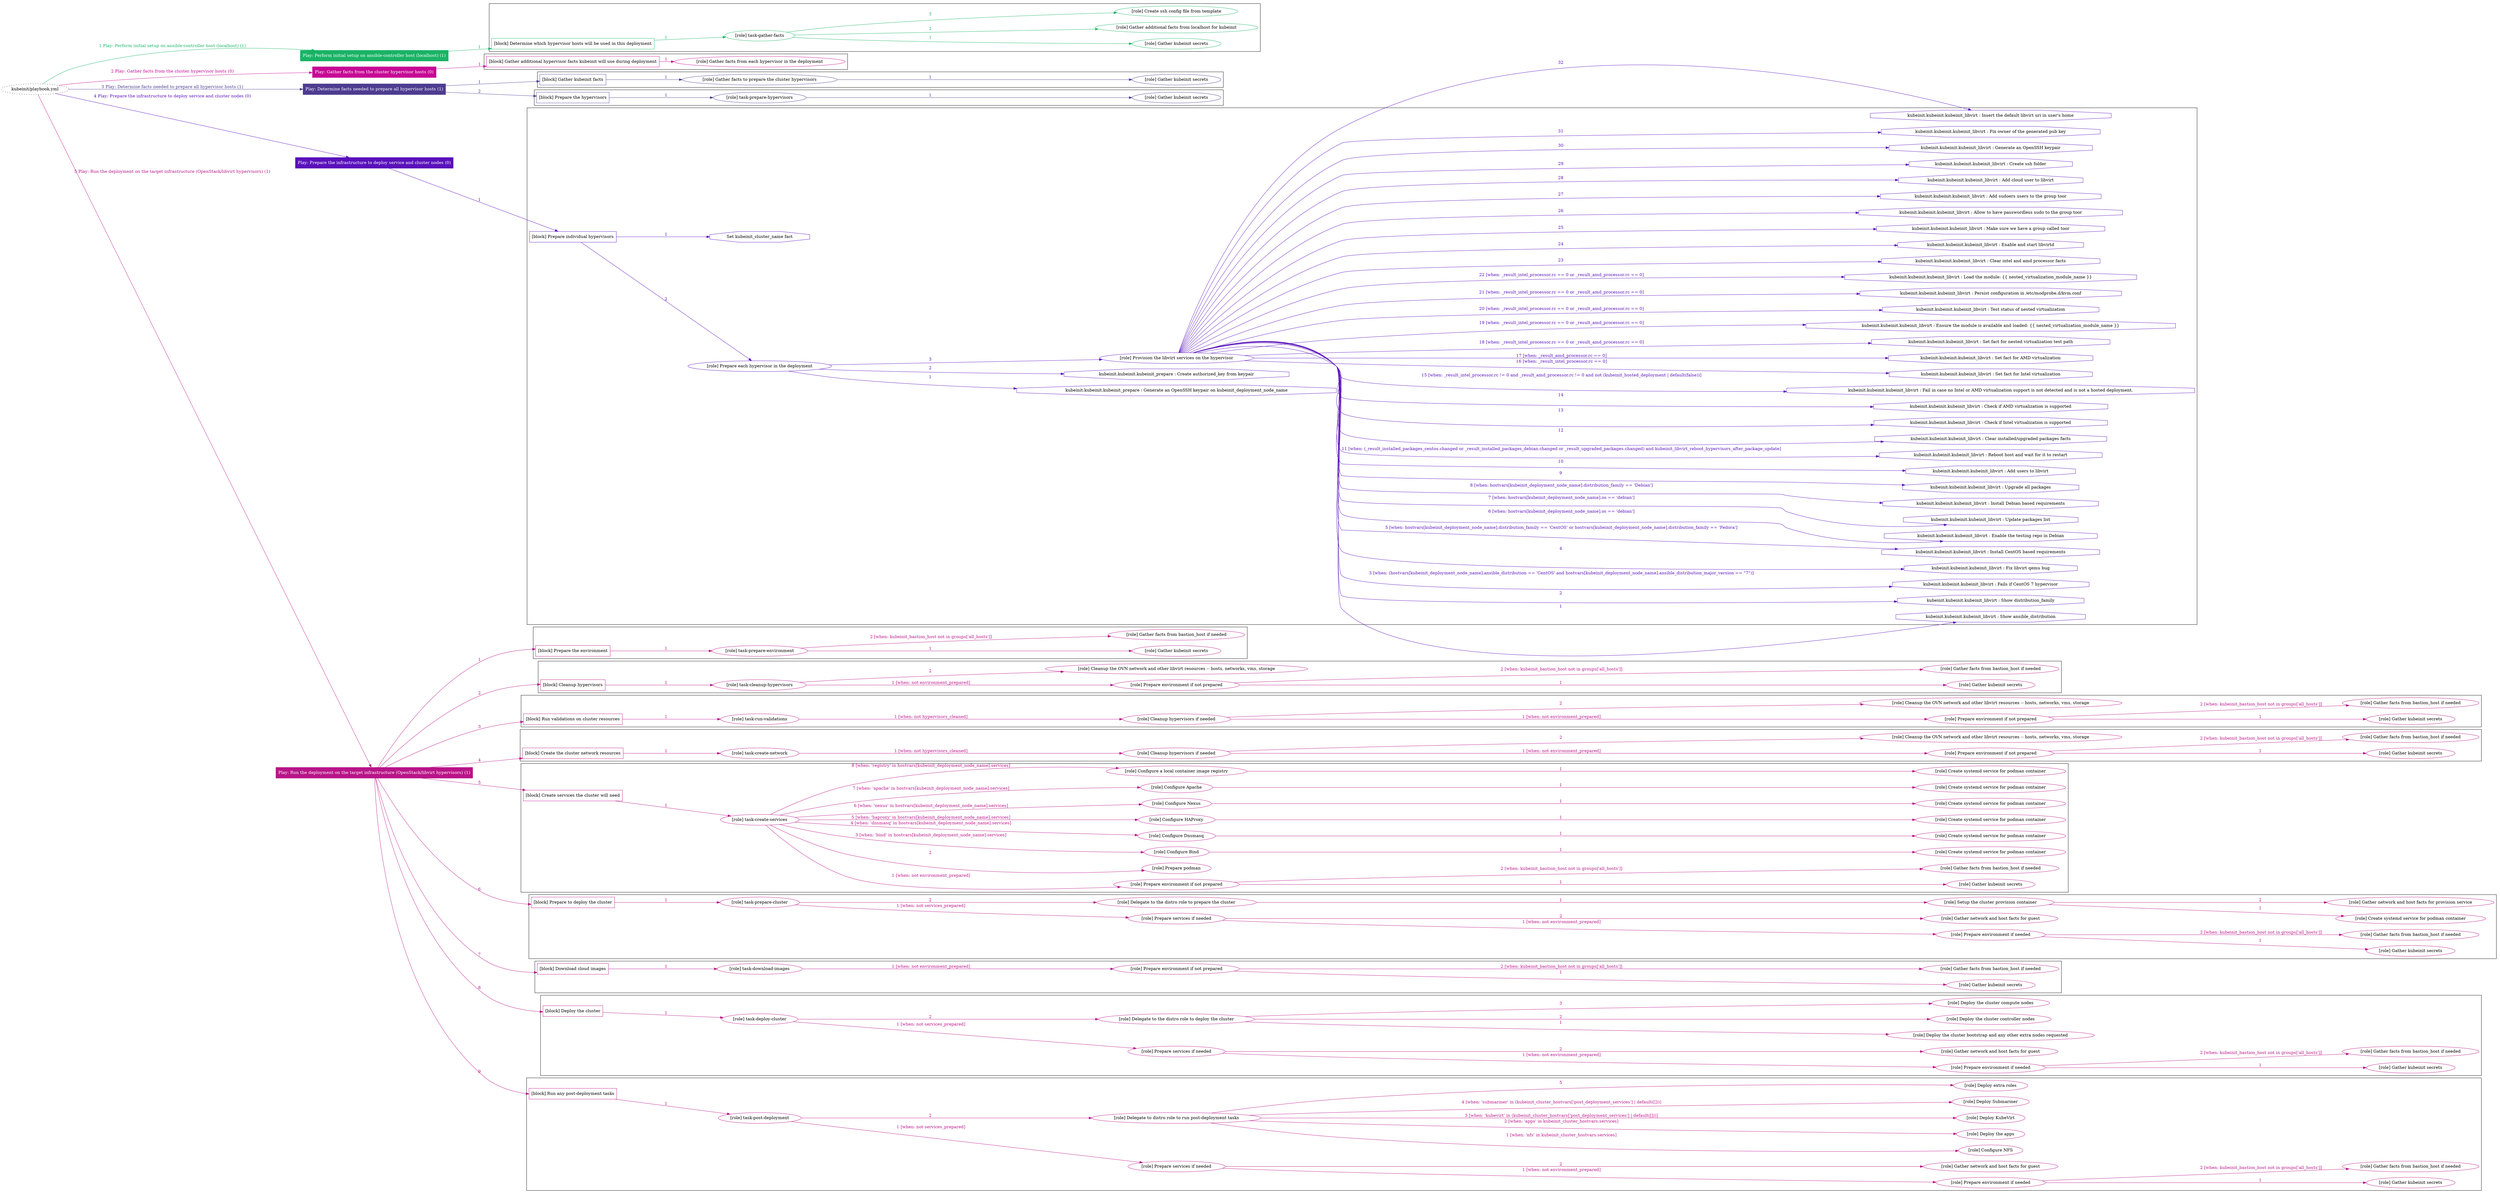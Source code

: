 digraph {
	graph [concentrate=true ordering=in rankdir=LR ratio=fill]
	edge [esep=5 sep=10]
	"kubeinit/playbook.yml" [URL="/home/runner/work/kubeinit/kubeinit/kubeinit/playbook.yml" id=playbook_3317005b style=dotted]
	"kubeinit/playbook.yml" -> play_6beda9bc [label="1 Play: Perform initial setup on ansible-controller host (localhost) (1)" color="#19b365" fontcolor="#19b365" id=edge_play_6beda9bc labeltooltip="1 Play: Perform initial setup on ansible-controller host (localhost) (1)" tooltip="1 Play: Perform initial setup on ansible-controller host (localhost) (1)"]
	subgraph "Play: Perform initial setup on ansible-controller host (localhost) (1)" {
		play_6beda9bc [label="Play: Perform initial setup on ansible-controller host (localhost) (1)" URL="/home/runner/work/kubeinit/kubeinit/kubeinit/playbook.yml" color="#19b365" fontcolor="#ffffff" id=play_6beda9bc shape=box style=filled tooltip=localhost]
		play_6beda9bc -> block_90754dd9 [label=1 color="#19b365" fontcolor="#19b365" id=edge_block_90754dd9 labeltooltip=1 tooltip=1]
		subgraph cluster_block_90754dd9 {
			block_90754dd9 [label="[block] Determine which hypervisor hosts will be used in this deployment" URL="/home/runner/work/kubeinit/kubeinit/kubeinit/playbook.yml" color="#19b365" id=block_90754dd9 labeltooltip="Determine which hypervisor hosts will be used in this deployment" shape=box tooltip="Determine which hypervisor hosts will be used in this deployment"]
			block_90754dd9 -> role_3855a48f [label="1 " color="#19b365" fontcolor="#19b365" id=edge_role_3855a48f labeltooltip="1 " tooltip="1 "]
			subgraph "task-gather-facts" {
				role_3855a48f [label="[role] task-gather-facts" URL="/home/runner/work/kubeinit/kubeinit/kubeinit/playbook.yml" color="#19b365" id=role_3855a48f tooltip="task-gather-facts"]
				role_3855a48f -> role_ef64f447 [label="1 " color="#19b365" fontcolor="#19b365" id=edge_role_ef64f447 labeltooltip="1 " tooltip="1 "]
				subgraph "Gather kubeinit secrets" {
					role_ef64f447 [label="[role] Gather kubeinit secrets" URL="/home/runner/.ansible/collections/ansible_collections/kubeinit/kubeinit/roles/kubeinit_prepare/tasks/build_hypervisors_group.yml" color="#19b365" id=role_ef64f447 tooltip="Gather kubeinit secrets"]
				}
				role_3855a48f -> role_383da773 [label="2 " color="#19b365" fontcolor="#19b365" id=edge_role_383da773 labeltooltip="2 " tooltip="2 "]
				subgraph "Gather additional facts from localhost for kubeinit" {
					role_383da773 [label="[role] Gather additional facts from localhost for kubeinit" URL="/home/runner/.ansible/collections/ansible_collections/kubeinit/kubeinit/roles/kubeinit_prepare/tasks/build_hypervisors_group.yml" color="#19b365" id=role_383da773 tooltip="Gather additional facts from localhost for kubeinit"]
				}
				role_3855a48f -> role_33c07273 [label="3 " color="#19b365" fontcolor="#19b365" id=edge_role_33c07273 labeltooltip="3 " tooltip="3 "]
				subgraph "Create ssh config file from template" {
					role_33c07273 [label="[role] Create ssh config file from template" URL="/home/runner/.ansible/collections/ansible_collections/kubeinit/kubeinit/roles/kubeinit_prepare/tasks/build_hypervisors_group.yml" color="#19b365" id=role_33c07273 tooltip="Create ssh config file from template"]
				}
			}
		}
	}
	"kubeinit/playbook.yml" -> play_bb821ed4 [label="2 Play: Gather facts from the cluster hypervisor hosts (0)" color="#c60695" fontcolor="#c60695" id=edge_play_bb821ed4 labeltooltip="2 Play: Gather facts from the cluster hypervisor hosts (0)" tooltip="2 Play: Gather facts from the cluster hypervisor hosts (0)"]
	subgraph "Play: Gather facts from the cluster hypervisor hosts (0)" {
		play_bb821ed4 [label="Play: Gather facts from the cluster hypervisor hosts (0)" URL="/home/runner/work/kubeinit/kubeinit/kubeinit/playbook.yml" color="#c60695" fontcolor="#ffffff" id=play_bb821ed4 shape=box style=filled tooltip="Play: Gather facts from the cluster hypervisor hosts (0)"]
		play_bb821ed4 -> block_7c3561f8 [label=1 color="#c60695" fontcolor="#c60695" id=edge_block_7c3561f8 labeltooltip=1 tooltip=1]
		subgraph cluster_block_7c3561f8 {
			block_7c3561f8 [label="[block] Gather additional hypervisor facts kubeinit will use during deployment" URL="/home/runner/work/kubeinit/kubeinit/kubeinit/playbook.yml" color="#c60695" id=block_7c3561f8 labeltooltip="Gather additional hypervisor facts kubeinit will use during deployment" shape=box tooltip="Gather additional hypervisor facts kubeinit will use during deployment"]
			block_7c3561f8 -> role_8d3e83a7 [label="1 " color="#c60695" fontcolor="#c60695" id=edge_role_8d3e83a7 labeltooltip="1 " tooltip="1 "]
			subgraph "Gather facts from each hypervisor in the deployment" {
				role_8d3e83a7 [label="[role] Gather facts from each hypervisor in the deployment" URL="/home/runner/work/kubeinit/kubeinit/kubeinit/playbook.yml" color="#c60695" id=role_8d3e83a7 tooltip="Gather facts from each hypervisor in the deployment"]
			}
		}
	}
	"kubeinit/playbook.yml" -> play_8b7f87bc [label="3 Play: Determine facts needed to prepare all hypervisor hosts (1)" color="#4d3c90" fontcolor="#4d3c90" id=edge_play_8b7f87bc labeltooltip="3 Play: Determine facts needed to prepare all hypervisor hosts (1)" tooltip="3 Play: Determine facts needed to prepare all hypervisor hosts (1)"]
	subgraph "Play: Determine facts needed to prepare all hypervisor hosts (1)" {
		play_8b7f87bc [label="Play: Determine facts needed to prepare all hypervisor hosts (1)" URL="/home/runner/work/kubeinit/kubeinit/kubeinit/playbook.yml" color="#4d3c90" fontcolor="#ffffff" id=play_8b7f87bc shape=box style=filled tooltip=localhost]
		play_8b7f87bc -> block_065b3a26 [label=1 color="#4d3c90" fontcolor="#4d3c90" id=edge_block_065b3a26 labeltooltip=1 tooltip=1]
		subgraph cluster_block_065b3a26 {
			block_065b3a26 [label="[block] Gather kubeinit facts" URL="/home/runner/work/kubeinit/kubeinit/kubeinit/playbook.yml" color="#4d3c90" id=block_065b3a26 labeltooltip="Gather kubeinit facts" shape=box tooltip="Gather kubeinit facts"]
			block_065b3a26 -> role_c11cd9f6 [label="1 " color="#4d3c90" fontcolor="#4d3c90" id=edge_role_c11cd9f6 labeltooltip="1 " tooltip="1 "]
			subgraph "Gather facts to prepare the cluster hypervisors" {
				role_c11cd9f6 [label="[role] Gather facts to prepare the cluster hypervisors" URL="/home/runner/work/kubeinit/kubeinit/kubeinit/playbook.yml" color="#4d3c90" id=role_c11cd9f6 tooltip="Gather facts to prepare the cluster hypervisors"]
				role_c11cd9f6 -> role_ae772b65 [label="1 " color="#4d3c90" fontcolor="#4d3c90" id=edge_role_ae772b65 labeltooltip="1 " tooltip="1 "]
				subgraph "Gather kubeinit secrets" {
					role_ae772b65 [label="[role] Gather kubeinit secrets" URL="/home/runner/.ansible/collections/ansible_collections/kubeinit/kubeinit/roles/kubeinit_prepare/tasks/gather_kubeinit_facts.yml" color="#4d3c90" id=role_ae772b65 tooltip="Gather kubeinit secrets"]
				}
			}
		}
		play_8b7f87bc -> block_3ab69086 [label=2 color="#4d3c90" fontcolor="#4d3c90" id=edge_block_3ab69086 labeltooltip=2 tooltip=2]
		subgraph cluster_block_3ab69086 {
			block_3ab69086 [label="[block] Prepare the hypervisors" URL="/home/runner/work/kubeinit/kubeinit/kubeinit/playbook.yml" color="#4d3c90" id=block_3ab69086 labeltooltip="Prepare the hypervisors" shape=box tooltip="Prepare the hypervisors"]
			block_3ab69086 -> role_89b3c003 [label="1 " color="#4d3c90" fontcolor="#4d3c90" id=edge_role_89b3c003 labeltooltip="1 " tooltip="1 "]
			subgraph "task-prepare-hypervisors" {
				role_89b3c003 [label="[role] task-prepare-hypervisors" URL="/home/runner/work/kubeinit/kubeinit/kubeinit/playbook.yml" color="#4d3c90" id=role_89b3c003 tooltip="task-prepare-hypervisors"]
				role_89b3c003 -> role_33cffd7d [label="1 " color="#4d3c90" fontcolor="#4d3c90" id=edge_role_33cffd7d labeltooltip="1 " tooltip="1 "]
				subgraph "Gather kubeinit secrets" {
					role_33cffd7d [label="[role] Gather kubeinit secrets" URL="/home/runner/.ansible/collections/ansible_collections/kubeinit/kubeinit/roles/kubeinit_prepare/tasks/gather_kubeinit_facts.yml" color="#4d3c90" id=role_33cffd7d tooltip="Gather kubeinit secrets"]
				}
			}
		}
	}
	"kubeinit/playbook.yml" -> play_623b04fd [label="4 Play: Prepare the infrastructure to deploy service and cluster nodes (0)" color="#5911bb" fontcolor="#5911bb" id=edge_play_623b04fd labeltooltip="4 Play: Prepare the infrastructure to deploy service and cluster nodes (0)" tooltip="4 Play: Prepare the infrastructure to deploy service and cluster nodes (0)"]
	subgraph "Play: Prepare the infrastructure to deploy service and cluster nodes (0)" {
		play_623b04fd [label="Play: Prepare the infrastructure to deploy service and cluster nodes (0)" URL="/home/runner/work/kubeinit/kubeinit/kubeinit/playbook.yml" color="#5911bb" fontcolor="#ffffff" id=play_623b04fd shape=box style=filled tooltip="Play: Prepare the infrastructure to deploy service and cluster nodes (0)"]
		play_623b04fd -> block_c3e3e909 [label=1 color="#5911bb" fontcolor="#5911bb" id=edge_block_c3e3e909 labeltooltip=1 tooltip=1]
		subgraph cluster_block_c3e3e909 {
			block_c3e3e909 [label="[block] Prepare individual hypervisors" URL="/home/runner/work/kubeinit/kubeinit/kubeinit/playbook.yml" color="#5911bb" id=block_c3e3e909 labeltooltip="Prepare individual hypervisors" shape=box tooltip="Prepare individual hypervisors"]
			block_c3e3e909 -> role_8686455a [label="2 " color="#5911bb" fontcolor="#5911bb" id=edge_role_8686455a labeltooltip="2 " tooltip="2 "]
			subgraph "Prepare each hypervisor in the deployment" {
				role_8686455a [label="[role] Prepare each hypervisor in the deployment" URL="/home/runner/work/kubeinit/kubeinit/kubeinit/playbook.yml" color="#5911bb" id=role_8686455a tooltip="Prepare each hypervisor in the deployment"]
				task_a9f9cc2a [label="kubeinit.kubeinit.kubeinit_prepare : Generate an OpenSSH keypair on kubeinit_deployment_node_name" URL="/home/runner/.ansible/collections/ansible_collections/kubeinit/kubeinit/roles/kubeinit_prepare/tasks/prepare_hypervisor.yml" color="#5911bb" id=task_a9f9cc2a shape=octagon tooltip="kubeinit.kubeinit.kubeinit_prepare : Generate an OpenSSH keypair on kubeinit_deployment_node_name"]
				role_8686455a -> task_a9f9cc2a [label="1 " color="#5911bb" fontcolor="#5911bb" id=edge_task_a9f9cc2a labeltooltip="1 " tooltip="1 "]
				task_66ec175d [label="kubeinit.kubeinit.kubeinit_prepare : Create authorized_key from keypair" URL="/home/runner/.ansible/collections/ansible_collections/kubeinit/kubeinit/roles/kubeinit_prepare/tasks/prepare_hypervisor.yml" color="#5911bb" id=task_66ec175d shape=octagon tooltip="kubeinit.kubeinit.kubeinit_prepare : Create authorized_key from keypair"]
				role_8686455a -> task_66ec175d [label="2 " color="#5911bb" fontcolor="#5911bb" id=edge_task_66ec175d labeltooltip="2 " tooltip="2 "]
				role_8686455a -> role_15b2126c [label="3 " color="#5911bb" fontcolor="#5911bb" id=edge_role_15b2126c labeltooltip="3 " tooltip="3 "]
				subgraph "Provision the libvirt services on the hypervisor" {
					role_15b2126c [label="[role] Provision the libvirt services on the hypervisor" URL="/home/runner/.ansible/collections/ansible_collections/kubeinit/kubeinit/roles/kubeinit_prepare/tasks/prepare_hypervisor.yml" color="#5911bb" id=role_15b2126c tooltip="Provision the libvirt services on the hypervisor"]
					task_4629a94e [label="kubeinit.kubeinit.kubeinit_libvirt : Show ansible_distribution" URL="/home/runner/.ansible/collections/ansible_collections/kubeinit/kubeinit/roles/kubeinit_libvirt/tasks/main.yml" color="#5911bb" id=task_4629a94e shape=octagon tooltip="kubeinit.kubeinit.kubeinit_libvirt : Show ansible_distribution"]
					role_15b2126c -> task_4629a94e [label="1 " color="#5911bb" fontcolor="#5911bb" id=edge_task_4629a94e labeltooltip="1 " tooltip="1 "]
					task_54285db6 [label="kubeinit.kubeinit.kubeinit_libvirt : Show distribution_family" URL="/home/runner/.ansible/collections/ansible_collections/kubeinit/kubeinit/roles/kubeinit_libvirt/tasks/main.yml" color="#5911bb" id=task_54285db6 shape=octagon tooltip="kubeinit.kubeinit.kubeinit_libvirt : Show distribution_family"]
					role_15b2126c -> task_54285db6 [label="2 " color="#5911bb" fontcolor="#5911bb" id=edge_task_54285db6 labeltooltip="2 " tooltip="2 "]
					task_04649847 [label="kubeinit.kubeinit.kubeinit_libvirt : Fails if CentOS 7 hypervisor" URL="/home/runner/.ansible/collections/ansible_collections/kubeinit/kubeinit/roles/kubeinit_libvirt/tasks/main.yml" color="#5911bb" id=task_04649847 shape=octagon tooltip="kubeinit.kubeinit.kubeinit_libvirt : Fails if CentOS 7 hypervisor"]
					role_15b2126c -> task_04649847 [label="3 [when: (hostvars[kubeinit_deployment_node_name].ansible_distribution == 'CentOS' and hostvars[kubeinit_deployment_node_name].ansible_distribution_major_version == \"7\")]" color="#5911bb" fontcolor="#5911bb" id=edge_task_04649847 labeltooltip="3 [when: (hostvars[kubeinit_deployment_node_name].ansible_distribution == 'CentOS' and hostvars[kubeinit_deployment_node_name].ansible_distribution_major_version == \"7\")]" tooltip="3 [when: (hostvars[kubeinit_deployment_node_name].ansible_distribution == 'CentOS' and hostvars[kubeinit_deployment_node_name].ansible_distribution_major_version == \"7\")]"]
					task_d7f3c6f7 [label="kubeinit.kubeinit.kubeinit_libvirt : Fix libvirt qemu bug" URL="/home/runner/.ansible/collections/ansible_collections/kubeinit/kubeinit/roles/kubeinit_libvirt/tasks/main.yml" color="#5911bb" id=task_d7f3c6f7 shape=octagon tooltip="kubeinit.kubeinit.kubeinit_libvirt : Fix libvirt qemu bug"]
					role_15b2126c -> task_d7f3c6f7 [label="4 " color="#5911bb" fontcolor="#5911bb" id=edge_task_d7f3c6f7 labeltooltip="4 " tooltip="4 "]
					task_c402b601 [label="kubeinit.kubeinit.kubeinit_libvirt : Install CentOS based requirements" URL="/home/runner/.ansible/collections/ansible_collections/kubeinit/kubeinit/roles/kubeinit_libvirt/tasks/main.yml" color="#5911bb" id=task_c402b601 shape=octagon tooltip="kubeinit.kubeinit.kubeinit_libvirt : Install CentOS based requirements"]
					role_15b2126c -> task_c402b601 [label="5 [when: hostvars[kubeinit_deployment_node_name].distribution_family == 'CentOS' or hostvars[kubeinit_deployment_node_name].distribution_family == 'Fedora']" color="#5911bb" fontcolor="#5911bb" id=edge_task_c402b601 labeltooltip="5 [when: hostvars[kubeinit_deployment_node_name].distribution_family == 'CentOS' or hostvars[kubeinit_deployment_node_name].distribution_family == 'Fedora']" tooltip="5 [when: hostvars[kubeinit_deployment_node_name].distribution_family == 'CentOS' or hostvars[kubeinit_deployment_node_name].distribution_family == 'Fedora']"]
					task_85b2ce85 [label="kubeinit.kubeinit.kubeinit_libvirt : Enable the testing repo in Debian" URL="/home/runner/.ansible/collections/ansible_collections/kubeinit/kubeinit/roles/kubeinit_libvirt/tasks/main.yml" color="#5911bb" id=task_85b2ce85 shape=octagon tooltip="kubeinit.kubeinit.kubeinit_libvirt : Enable the testing repo in Debian"]
					role_15b2126c -> task_85b2ce85 [label="6 [when: hostvars[kubeinit_deployment_node_name].os == 'debian']" color="#5911bb" fontcolor="#5911bb" id=edge_task_85b2ce85 labeltooltip="6 [when: hostvars[kubeinit_deployment_node_name].os == 'debian']" tooltip="6 [when: hostvars[kubeinit_deployment_node_name].os == 'debian']"]
					task_47247818 [label="kubeinit.kubeinit.kubeinit_libvirt : Update packages list" URL="/home/runner/.ansible/collections/ansible_collections/kubeinit/kubeinit/roles/kubeinit_libvirt/tasks/main.yml" color="#5911bb" id=task_47247818 shape=octagon tooltip="kubeinit.kubeinit.kubeinit_libvirt : Update packages list"]
					role_15b2126c -> task_47247818 [label="7 [when: hostvars[kubeinit_deployment_node_name].os == 'debian']" color="#5911bb" fontcolor="#5911bb" id=edge_task_47247818 labeltooltip="7 [when: hostvars[kubeinit_deployment_node_name].os == 'debian']" tooltip="7 [when: hostvars[kubeinit_deployment_node_name].os == 'debian']"]
					task_312afe35 [label="kubeinit.kubeinit.kubeinit_libvirt : Install Debian based requirements" URL="/home/runner/.ansible/collections/ansible_collections/kubeinit/kubeinit/roles/kubeinit_libvirt/tasks/main.yml" color="#5911bb" id=task_312afe35 shape=octagon tooltip="kubeinit.kubeinit.kubeinit_libvirt : Install Debian based requirements"]
					role_15b2126c -> task_312afe35 [label="8 [when: hostvars[kubeinit_deployment_node_name].distribution_family == 'Debian']" color="#5911bb" fontcolor="#5911bb" id=edge_task_312afe35 labeltooltip="8 [when: hostvars[kubeinit_deployment_node_name].distribution_family == 'Debian']" tooltip="8 [when: hostvars[kubeinit_deployment_node_name].distribution_family == 'Debian']"]
					task_4ac8329e [label="kubeinit.kubeinit.kubeinit_libvirt : Upgrade all packages" URL="/home/runner/.ansible/collections/ansible_collections/kubeinit/kubeinit/roles/kubeinit_libvirt/tasks/main.yml" color="#5911bb" id=task_4ac8329e shape=octagon tooltip="kubeinit.kubeinit.kubeinit_libvirt : Upgrade all packages"]
					role_15b2126c -> task_4ac8329e [label="9 " color="#5911bb" fontcolor="#5911bb" id=edge_task_4ac8329e labeltooltip="9 " tooltip="9 "]
					task_23816844 [label="kubeinit.kubeinit.kubeinit_libvirt : Add users to libvirt" URL="/home/runner/.ansible/collections/ansible_collections/kubeinit/kubeinit/roles/kubeinit_libvirt/tasks/main.yml" color="#5911bb" id=task_23816844 shape=octagon tooltip="kubeinit.kubeinit.kubeinit_libvirt : Add users to libvirt"]
					role_15b2126c -> task_23816844 [label="10 " color="#5911bb" fontcolor="#5911bb" id=edge_task_23816844 labeltooltip="10 " tooltip="10 "]
					task_f3df4396 [label="kubeinit.kubeinit.kubeinit_libvirt : Reboot host and wait for it to restart" URL="/home/runner/.ansible/collections/ansible_collections/kubeinit/kubeinit/roles/kubeinit_libvirt/tasks/main.yml" color="#5911bb" id=task_f3df4396 shape=octagon tooltip="kubeinit.kubeinit.kubeinit_libvirt : Reboot host and wait for it to restart"]
					role_15b2126c -> task_f3df4396 [label="11 [when: (_result_installed_packages_centos.changed or _result_installed_packages_debian.changed or _result_upgraded_packages.changed) and kubeinit_libvirt_reboot_hypervisors_after_package_update]" color="#5911bb" fontcolor="#5911bb" id=edge_task_f3df4396 labeltooltip="11 [when: (_result_installed_packages_centos.changed or _result_installed_packages_debian.changed or _result_upgraded_packages.changed) and kubeinit_libvirt_reboot_hypervisors_after_package_update]" tooltip="11 [when: (_result_installed_packages_centos.changed or _result_installed_packages_debian.changed or _result_upgraded_packages.changed) and kubeinit_libvirt_reboot_hypervisors_after_package_update]"]
					task_973c2dc4 [label="kubeinit.kubeinit.kubeinit_libvirt : Clear installed/upgraded packages facts" URL="/home/runner/.ansible/collections/ansible_collections/kubeinit/kubeinit/roles/kubeinit_libvirt/tasks/main.yml" color="#5911bb" id=task_973c2dc4 shape=octagon tooltip="kubeinit.kubeinit.kubeinit_libvirt : Clear installed/upgraded packages facts"]
					role_15b2126c -> task_973c2dc4 [label="12 " color="#5911bb" fontcolor="#5911bb" id=edge_task_973c2dc4 labeltooltip="12 " tooltip="12 "]
					task_f63cf106 [label="kubeinit.kubeinit.kubeinit_libvirt : Check if Intel virtualization is supported" URL="/home/runner/.ansible/collections/ansible_collections/kubeinit/kubeinit/roles/kubeinit_libvirt/tasks/main.yml" color="#5911bb" id=task_f63cf106 shape=octagon tooltip="kubeinit.kubeinit.kubeinit_libvirt : Check if Intel virtualization is supported"]
					role_15b2126c -> task_f63cf106 [label="13 " color="#5911bb" fontcolor="#5911bb" id=edge_task_f63cf106 labeltooltip="13 " tooltip="13 "]
					task_a14aede2 [label="kubeinit.kubeinit.kubeinit_libvirt : Check if AMD virtualization is supported" URL="/home/runner/.ansible/collections/ansible_collections/kubeinit/kubeinit/roles/kubeinit_libvirt/tasks/main.yml" color="#5911bb" id=task_a14aede2 shape=octagon tooltip="kubeinit.kubeinit.kubeinit_libvirt : Check if AMD virtualization is supported"]
					role_15b2126c -> task_a14aede2 [label="14 " color="#5911bb" fontcolor="#5911bb" id=edge_task_a14aede2 labeltooltip="14 " tooltip="14 "]
					task_5eac28e0 [label="kubeinit.kubeinit.kubeinit_libvirt : Fail in case no Intel or AMD virtualization support is not detected and is not a hosted deployment." URL="/home/runner/.ansible/collections/ansible_collections/kubeinit/kubeinit/roles/kubeinit_libvirt/tasks/main.yml" color="#5911bb" id=task_5eac28e0 shape=octagon tooltip="kubeinit.kubeinit.kubeinit_libvirt : Fail in case no Intel or AMD virtualization support is not detected and is not a hosted deployment."]
					role_15b2126c -> task_5eac28e0 [label="15 [when: _result_intel_processor.rc != 0 and _result_amd_processor.rc != 0 and not (kubeinit_hosted_deployment | default(false))]" color="#5911bb" fontcolor="#5911bb" id=edge_task_5eac28e0 labeltooltip="15 [when: _result_intel_processor.rc != 0 and _result_amd_processor.rc != 0 and not (kubeinit_hosted_deployment | default(false))]" tooltip="15 [when: _result_intel_processor.rc != 0 and _result_amd_processor.rc != 0 and not (kubeinit_hosted_deployment | default(false))]"]
					task_bd166d19 [label="kubeinit.kubeinit.kubeinit_libvirt : Set fact for Intel virtualization" URL="/home/runner/.ansible/collections/ansible_collections/kubeinit/kubeinit/roles/kubeinit_libvirt/tasks/main.yml" color="#5911bb" id=task_bd166d19 shape=octagon tooltip="kubeinit.kubeinit.kubeinit_libvirt : Set fact for Intel virtualization"]
					role_15b2126c -> task_bd166d19 [label="16 [when: _result_intel_processor.rc == 0]" color="#5911bb" fontcolor="#5911bb" id=edge_task_bd166d19 labeltooltip="16 [when: _result_intel_processor.rc == 0]" tooltip="16 [when: _result_intel_processor.rc == 0]"]
					task_19a25805 [label="kubeinit.kubeinit.kubeinit_libvirt : Set fact for AMD virtualization" URL="/home/runner/.ansible/collections/ansible_collections/kubeinit/kubeinit/roles/kubeinit_libvirt/tasks/main.yml" color="#5911bb" id=task_19a25805 shape=octagon tooltip="kubeinit.kubeinit.kubeinit_libvirt : Set fact for AMD virtualization"]
					role_15b2126c -> task_19a25805 [label="17 [when: _result_amd_processor.rc == 0]" color="#5911bb" fontcolor="#5911bb" id=edge_task_19a25805 labeltooltip="17 [when: _result_amd_processor.rc == 0]" tooltip="17 [when: _result_amd_processor.rc == 0]"]
					task_f500466a [label="kubeinit.kubeinit.kubeinit_libvirt : Set fact for nested virtualization test path" URL="/home/runner/.ansible/collections/ansible_collections/kubeinit/kubeinit/roles/kubeinit_libvirt/tasks/main.yml" color="#5911bb" id=task_f500466a shape=octagon tooltip="kubeinit.kubeinit.kubeinit_libvirt : Set fact for nested virtualization test path"]
					role_15b2126c -> task_f500466a [label="18 [when: _result_intel_processor.rc == 0 or _result_amd_processor.rc == 0]" color="#5911bb" fontcolor="#5911bb" id=edge_task_f500466a labeltooltip="18 [when: _result_intel_processor.rc == 0 or _result_amd_processor.rc == 0]" tooltip="18 [when: _result_intel_processor.rc == 0 or _result_amd_processor.rc == 0]"]
					task_957face0 [label="kubeinit.kubeinit.kubeinit_libvirt : Ensure the module is available and loaded: {{ nested_virtualization_module_name }}" URL="/home/runner/.ansible/collections/ansible_collections/kubeinit/kubeinit/roles/kubeinit_libvirt/tasks/main.yml" color="#5911bb" id=task_957face0 shape=octagon tooltip="kubeinit.kubeinit.kubeinit_libvirt : Ensure the module is available and loaded: {{ nested_virtualization_module_name }}"]
					role_15b2126c -> task_957face0 [label="19 [when: _result_intel_processor.rc == 0 or _result_amd_processor.rc == 0]" color="#5911bb" fontcolor="#5911bb" id=edge_task_957face0 labeltooltip="19 [when: _result_intel_processor.rc == 0 or _result_amd_processor.rc == 0]" tooltip="19 [when: _result_intel_processor.rc == 0 or _result_amd_processor.rc == 0]"]
					task_bc0edf3b [label="kubeinit.kubeinit.kubeinit_libvirt : Test status of nested virtualization" URL="/home/runner/.ansible/collections/ansible_collections/kubeinit/kubeinit/roles/kubeinit_libvirt/tasks/main.yml" color="#5911bb" id=task_bc0edf3b shape=octagon tooltip="kubeinit.kubeinit.kubeinit_libvirt : Test status of nested virtualization"]
					role_15b2126c -> task_bc0edf3b [label="20 [when: _result_intel_processor.rc == 0 or _result_amd_processor.rc == 0]" color="#5911bb" fontcolor="#5911bb" id=edge_task_bc0edf3b labeltooltip="20 [when: _result_intel_processor.rc == 0 or _result_amd_processor.rc == 0]" tooltip="20 [when: _result_intel_processor.rc == 0 or _result_amd_processor.rc == 0]"]
					task_ae6eb603 [label="kubeinit.kubeinit.kubeinit_libvirt : Persist configuration in /etc/modprobe.d/kvm.conf" URL="/home/runner/.ansible/collections/ansible_collections/kubeinit/kubeinit/roles/kubeinit_libvirt/tasks/main.yml" color="#5911bb" id=task_ae6eb603 shape=octagon tooltip="kubeinit.kubeinit.kubeinit_libvirt : Persist configuration in /etc/modprobe.d/kvm.conf"]
					role_15b2126c -> task_ae6eb603 [label="21 [when: _result_intel_processor.rc == 0 or _result_amd_processor.rc == 0]" color="#5911bb" fontcolor="#5911bb" id=edge_task_ae6eb603 labeltooltip="21 [when: _result_intel_processor.rc == 0 or _result_amd_processor.rc == 0]" tooltip="21 [when: _result_intel_processor.rc == 0 or _result_amd_processor.rc == 0]"]
					task_05bea88e [label="kubeinit.kubeinit.kubeinit_libvirt : Load the module: {{ nested_virtualization_module_name }}" URL="/home/runner/.ansible/collections/ansible_collections/kubeinit/kubeinit/roles/kubeinit_libvirt/tasks/main.yml" color="#5911bb" id=task_05bea88e shape=octagon tooltip="kubeinit.kubeinit.kubeinit_libvirt : Load the module: {{ nested_virtualization_module_name }}"]
					role_15b2126c -> task_05bea88e [label="22 [when: _result_intel_processor.rc == 0 or _result_amd_processor.rc == 0]" color="#5911bb" fontcolor="#5911bb" id=edge_task_05bea88e labeltooltip="22 [when: _result_intel_processor.rc == 0 or _result_amd_processor.rc == 0]" tooltip="22 [when: _result_intel_processor.rc == 0 or _result_amd_processor.rc == 0]"]
					task_c7913fbd [label="kubeinit.kubeinit.kubeinit_libvirt : Clear intel and amd processor facts" URL="/home/runner/.ansible/collections/ansible_collections/kubeinit/kubeinit/roles/kubeinit_libvirt/tasks/main.yml" color="#5911bb" id=task_c7913fbd shape=octagon tooltip="kubeinit.kubeinit.kubeinit_libvirt : Clear intel and amd processor facts"]
					role_15b2126c -> task_c7913fbd [label="23 " color="#5911bb" fontcolor="#5911bb" id=edge_task_c7913fbd labeltooltip="23 " tooltip="23 "]
					task_52098ed5 [label="kubeinit.kubeinit.kubeinit_libvirt : Enable and start libvirtd" URL="/home/runner/.ansible/collections/ansible_collections/kubeinit/kubeinit/roles/kubeinit_libvirt/tasks/main.yml" color="#5911bb" id=task_52098ed5 shape=octagon tooltip="kubeinit.kubeinit.kubeinit_libvirt : Enable and start libvirtd"]
					role_15b2126c -> task_52098ed5 [label="24 " color="#5911bb" fontcolor="#5911bb" id=edge_task_52098ed5 labeltooltip="24 " tooltip="24 "]
					task_0b5d0854 [label="kubeinit.kubeinit.kubeinit_libvirt : Make sure we have a group called toor" URL="/home/runner/.ansible/collections/ansible_collections/kubeinit/kubeinit/roles/kubeinit_libvirt/tasks/60_create_cloud_user.yml" color="#5911bb" id=task_0b5d0854 shape=octagon tooltip="kubeinit.kubeinit.kubeinit_libvirt : Make sure we have a group called toor"]
					role_15b2126c -> task_0b5d0854 [label="25 " color="#5911bb" fontcolor="#5911bb" id=edge_task_0b5d0854 labeltooltip="25 " tooltip="25 "]
					task_4cf9fb45 [label="kubeinit.kubeinit.kubeinit_libvirt : Allow to have passwordless sudo to the group toor" URL="/home/runner/.ansible/collections/ansible_collections/kubeinit/kubeinit/roles/kubeinit_libvirt/tasks/60_create_cloud_user.yml" color="#5911bb" id=task_4cf9fb45 shape=octagon tooltip="kubeinit.kubeinit.kubeinit_libvirt : Allow to have passwordless sudo to the group toor"]
					role_15b2126c -> task_4cf9fb45 [label="26 " color="#5911bb" fontcolor="#5911bb" id=edge_task_4cf9fb45 labeltooltip="26 " tooltip="26 "]
					task_4e8a599a [label="kubeinit.kubeinit.kubeinit_libvirt : Add sudoers users to the group toor" URL="/home/runner/.ansible/collections/ansible_collections/kubeinit/kubeinit/roles/kubeinit_libvirt/tasks/60_create_cloud_user.yml" color="#5911bb" id=task_4e8a599a shape=octagon tooltip="kubeinit.kubeinit.kubeinit_libvirt : Add sudoers users to the group toor"]
					role_15b2126c -> task_4e8a599a [label="27 " color="#5911bb" fontcolor="#5911bb" id=edge_task_4e8a599a labeltooltip="27 " tooltip="27 "]
					task_e3317e88 [label="kubeinit.kubeinit.kubeinit_libvirt : Add cloud user to libvirt" URL="/home/runner/.ansible/collections/ansible_collections/kubeinit/kubeinit/roles/kubeinit_libvirt/tasks/60_create_cloud_user.yml" color="#5911bb" id=task_e3317e88 shape=octagon tooltip="kubeinit.kubeinit.kubeinit_libvirt : Add cloud user to libvirt"]
					role_15b2126c -> task_e3317e88 [label="28 " color="#5911bb" fontcolor="#5911bb" id=edge_task_e3317e88 labeltooltip="28 " tooltip="28 "]
					task_78c707f7 [label="kubeinit.kubeinit.kubeinit_libvirt : Create ssh folder" URL="/home/runner/.ansible/collections/ansible_collections/kubeinit/kubeinit/roles/kubeinit_libvirt/tasks/60_create_cloud_user.yml" color="#5911bb" id=task_78c707f7 shape=octagon tooltip="kubeinit.kubeinit.kubeinit_libvirt : Create ssh folder"]
					role_15b2126c -> task_78c707f7 [label="29 " color="#5911bb" fontcolor="#5911bb" id=edge_task_78c707f7 labeltooltip="29 " tooltip="29 "]
					task_caba031f [label="kubeinit.kubeinit.kubeinit_libvirt : Generate an OpenSSH keypair" URL="/home/runner/.ansible/collections/ansible_collections/kubeinit/kubeinit/roles/kubeinit_libvirt/tasks/60_create_cloud_user.yml" color="#5911bb" id=task_caba031f shape=octagon tooltip="kubeinit.kubeinit.kubeinit_libvirt : Generate an OpenSSH keypair"]
					role_15b2126c -> task_caba031f [label="30 " color="#5911bb" fontcolor="#5911bb" id=edge_task_caba031f labeltooltip="30 " tooltip="30 "]
					task_8c468b89 [label="kubeinit.kubeinit.kubeinit_libvirt : Fix owner of the generated pub key" URL="/home/runner/.ansible/collections/ansible_collections/kubeinit/kubeinit/roles/kubeinit_libvirt/tasks/60_create_cloud_user.yml" color="#5911bb" id=task_8c468b89 shape=octagon tooltip="kubeinit.kubeinit.kubeinit_libvirt : Fix owner of the generated pub key"]
					role_15b2126c -> task_8c468b89 [label="31 " color="#5911bb" fontcolor="#5911bb" id=edge_task_8c468b89 labeltooltip="31 " tooltip="31 "]
					task_c0eaf7e6 [label="kubeinit.kubeinit.kubeinit_libvirt : Insert the default libvirt uri in user's home" URL="/home/runner/.ansible/collections/ansible_collections/kubeinit/kubeinit/roles/kubeinit_libvirt/tasks/60_create_cloud_user.yml" color="#5911bb" id=task_c0eaf7e6 shape=octagon tooltip="kubeinit.kubeinit.kubeinit_libvirt : Insert the default libvirt uri in user's home"]
					role_15b2126c -> task_c0eaf7e6 [label="32 " color="#5911bb" fontcolor="#5911bb" id=edge_task_c0eaf7e6 labeltooltip="32 " tooltip="32 "]
				}
			}
			task_c9e8862c [label="Set kubeinit_cluster_name fact" URL="/home/runner/work/kubeinit/kubeinit/kubeinit/playbook.yml" color="#5911bb" id=task_c9e8862c shape=octagon tooltip="Set kubeinit_cluster_name fact"]
			block_c3e3e909 -> task_c9e8862c [label="1 " color="#5911bb" fontcolor="#5911bb" id=edge_task_c9e8862c labeltooltip="1 " tooltip="1 "]
		}
	}
	"kubeinit/playbook.yml" -> play_52ff75cd [label="5 Play: Run the deployment on the target infrastructure (OpenStack/libvirt hypervisors) (1)" color="#b81488" fontcolor="#b81488" id=edge_play_52ff75cd labeltooltip="5 Play: Run the deployment on the target infrastructure (OpenStack/libvirt hypervisors) (1)" tooltip="5 Play: Run the deployment on the target infrastructure (OpenStack/libvirt hypervisors) (1)"]
	subgraph "Play: Run the deployment on the target infrastructure (OpenStack/libvirt hypervisors) (1)" {
		play_52ff75cd [label="Play: Run the deployment on the target infrastructure (OpenStack/libvirt hypervisors) (1)" URL="/home/runner/work/kubeinit/kubeinit/kubeinit/playbook.yml" color="#b81488" fontcolor="#ffffff" id=play_52ff75cd shape=box style=filled tooltip=localhost]
		play_52ff75cd -> block_bd97824c [label=1 color="#b81488" fontcolor="#b81488" id=edge_block_bd97824c labeltooltip=1 tooltip=1]
		subgraph cluster_block_bd97824c {
			block_bd97824c [label="[block] Prepare the environment" URL="/home/runner/work/kubeinit/kubeinit/kubeinit/playbook.yml" color="#b81488" id=block_bd97824c labeltooltip="Prepare the environment" shape=box tooltip="Prepare the environment"]
			block_bd97824c -> role_35fced1f [label="1 " color="#b81488" fontcolor="#b81488" id=edge_role_35fced1f labeltooltip="1 " tooltip="1 "]
			subgraph "task-prepare-environment" {
				role_35fced1f [label="[role] task-prepare-environment" URL="/home/runner/work/kubeinit/kubeinit/kubeinit/playbook.yml" color="#b81488" id=role_35fced1f tooltip="task-prepare-environment"]
				role_35fced1f -> role_95c1b771 [label="1 " color="#b81488" fontcolor="#b81488" id=edge_role_95c1b771 labeltooltip="1 " tooltip="1 "]
				subgraph "Gather kubeinit secrets" {
					role_95c1b771 [label="[role] Gather kubeinit secrets" URL="/home/runner/.ansible/collections/ansible_collections/kubeinit/kubeinit/roles/kubeinit_prepare/tasks/gather_kubeinit_facts.yml" color="#b81488" id=role_95c1b771 tooltip="Gather kubeinit secrets"]
				}
				role_35fced1f -> role_ab06ea20 [label="2 [when: kubeinit_bastion_host not in groups['all_hosts']]" color="#b81488" fontcolor="#b81488" id=edge_role_ab06ea20 labeltooltip="2 [when: kubeinit_bastion_host not in groups['all_hosts']]" tooltip="2 [when: kubeinit_bastion_host not in groups['all_hosts']]"]
				subgraph "Gather facts from bastion_host if needed" {
					role_ab06ea20 [label="[role] Gather facts from bastion_host if needed" URL="/home/runner/.ansible/collections/ansible_collections/kubeinit/kubeinit/roles/kubeinit_prepare/tasks/main.yml" color="#b81488" id=role_ab06ea20 tooltip="Gather facts from bastion_host if needed"]
				}
			}
		}
		play_52ff75cd -> block_65af3c64 [label=2 color="#b81488" fontcolor="#b81488" id=edge_block_65af3c64 labeltooltip=2 tooltip=2]
		subgraph cluster_block_65af3c64 {
			block_65af3c64 [label="[block] Cleanup hypervisors" URL="/home/runner/work/kubeinit/kubeinit/kubeinit/playbook.yml" color="#b81488" id=block_65af3c64 labeltooltip="Cleanup hypervisors" shape=box tooltip="Cleanup hypervisors"]
			block_65af3c64 -> role_b0871ecc [label="1 " color="#b81488" fontcolor="#b81488" id=edge_role_b0871ecc labeltooltip="1 " tooltip="1 "]
			subgraph "task-cleanup-hypervisors" {
				role_b0871ecc [label="[role] task-cleanup-hypervisors" URL="/home/runner/work/kubeinit/kubeinit/kubeinit/playbook.yml" color="#b81488" id=role_b0871ecc tooltip="task-cleanup-hypervisors"]
				role_b0871ecc -> role_44a0af3e [label="1 [when: not environment_prepared]" color="#b81488" fontcolor="#b81488" id=edge_role_44a0af3e labeltooltip="1 [when: not environment_prepared]" tooltip="1 [when: not environment_prepared]"]
				subgraph "Prepare environment if not prepared" {
					role_44a0af3e [label="[role] Prepare environment if not prepared" URL="/home/runner/.ansible/collections/ansible_collections/kubeinit/kubeinit/roles/kubeinit_libvirt/tasks/cleanup_hypervisors.yml" color="#b81488" id=role_44a0af3e tooltip="Prepare environment if not prepared"]
					role_44a0af3e -> role_5364004f [label="1 " color="#b81488" fontcolor="#b81488" id=edge_role_5364004f labeltooltip="1 " tooltip="1 "]
					subgraph "Gather kubeinit secrets" {
						role_5364004f [label="[role] Gather kubeinit secrets" URL="/home/runner/.ansible/collections/ansible_collections/kubeinit/kubeinit/roles/kubeinit_prepare/tasks/gather_kubeinit_facts.yml" color="#b81488" id=role_5364004f tooltip="Gather kubeinit secrets"]
					}
					role_44a0af3e -> role_362569da [label="2 [when: kubeinit_bastion_host not in groups['all_hosts']]" color="#b81488" fontcolor="#b81488" id=edge_role_362569da labeltooltip="2 [when: kubeinit_bastion_host not in groups['all_hosts']]" tooltip="2 [when: kubeinit_bastion_host not in groups['all_hosts']]"]
					subgraph "Gather facts from bastion_host if needed" {
						role_362569da [label="[role] Gather facts from bastion_host if needed" URL="/home/runner/.ansible/collections/ansible_collections/kubeinit/kubeinit/roles/kubeinit_prepare/tasks/main.yml" color="#b81488" id=role_362569da tooltip="Gather facts from bastion_host if needed"]
					}
				}
				role_b0871ecc -> role_b3f74a01 [label="2 " color="#b81488" fontcolor="#b81488" id=edge_role_b3f74a01 labeltooltip="2 " tooltip="2 "]
				subgraph "Cleanup the OVN network and other libvirt resources -- hosts, networks, vms, storage" {
					role_b3f74a01 [label="[role] Cleanup the OVN network and other libvirt resources -- hosts, networks, vms, storage" URL="/home/runner/.ansible/collections/ansible_collections/kubeinit/kubeinit/roles/kubeinit_libvirt/tasks/cleanup_hypervisors.yml" color="#b81488" id=role_b3f74a01 tooltip="Cleanup the OVN network and other libvirt resources -- hosts, networks, vms, storage"]
				}
			}
		}
		play_52ff75cd -> block_1c79a7cb [label=3 color="#b81488" fontcolor="#b81488" id=edge_block_1c79a7cb labeltooltip=3 tooltip=3]
		subgraph cluster_block_1c79a7cb {
			block_1c79a7cb [label="[block] Run validations on cluster resources" URL="/home/runner/work/kubeinit/kubeinit/kubeinit/playbook.yml" color="#b81488" id=block_1c79a7cb labeltooltip="Run validations on cluster resources" shape=box tooltip="Run validations on cluster resources"]
			block_1c79a7cb -> role_122fbad0 [label="1 " color="#b81488" fontcolor="#b81488" id=edge_role_122fbad0 labeltooltip="1 " tooltip="1 "]
			subgraph "task-run-validations" {
				role_122fbad0 [label="[role] task-run-validations" URL="/home/runner/work/kubeinit/kubeinit/kubeinit/playbook.yml" color="#b81488" id=role_122fbad0 tooltip="task-run-validations"]
				role_122fbad0 -> role_8d81e9a2 [label="1 [when: not hypervisors_cleaned]" color="#b81488" fontcolor="#b81488" id=edge_role_8d81e9a2 labeltooltip="1 [when: not hypervisors_cleaned]" tooltip="1 [when: not hypervisors_cleaned]"]
				subgraph "Cleanup hypervisors if needed" {
					role_8d81e9a2 [label="[role] Cleanup hypervisors if needed" URL="/home/runner/.ansible/collections/ansible_collections/kubeinit/kubeinit/roles/kubeinit_validations/tasks/main.yml" color="#b81488" id=role_8d81e9a2 tooltip="Cleanup hypervisors if needed"]
					role_8d81e9a2 -> role_6c4698b7 [label="1 [when: not environment_prepared]" color="#b81488" fontcolor="#b81488" id=edge_role_6c4698b7 labeltooltip="1 [when: not environment_prepared]" tooltip="1 [when: not environment_prepared]"]
					subgraph "Prepare environment if not prepared" {
						role_6c4698b7 [label="[role] Prepare environment if not prepared" URL="/home/runner/.ansible/collections/ansible_collections/kubeinit/kubeinit/roles/kubeinit_libvirt/tasks/cleanup_hypervisors.yml" color="#b81488" id=role_6c4698b7 tooltip="Prepare environment if not prepared"]
						role_6c4698b7 -> role_0b48ee38 [label="1 " color="#b81488" fontcolor="#b81488" id=edge_role_0b48ee38 labeltooltip="1 " tooltip="1 "]
						subgraph "Gather kubeinit secrets" {
							role_0b48ee38 [label="[role] Gather kubeinit secrets" URL="/home/runner/.ansible/collections/ansible_collections/kubeinit/kubeinit/roles/kubeinit_prepare/tasks/gather_kubeinit_facts.yml" color="#b81488" id=role_0b48ee38 tooltip="Gather kubeinit secrets"]
						}
						role_6c4698b7 -> role_1dbee609 [label="2 [when: kubeinit_bastion_host not in groups['all_hosts']]" color="#b81488" fontcolor="#b81488" id=edge_role_1dbee609 labeltooltip="2 [when: kubeinit_bastion_host not in groups['all_hosts']]" tooltip="2 [when: kubeinit_bastion_host not in groups['all_hosts']]"]
						subgraph "Gather facts from bastion_host if needed" {
							role_1dbee609 [label="[role] Gather facts from bastion_host if needed" URL="/home/runner/.ansible/collections/ansible_collections/kubeinit/kubeinit/roles/kubeinit_prepare/tasks/main.yml" color="#b81488" id=role_1dbee609 tooltip="Gather facts from bastion_host if needed"]
						}
					}
					role_8d81e9a2 -> role_f506dc3c [label="2 " color="#b81488" fontcolor="#b81488" id=edge_role_f506dc3c labeltooltip="2 " tooltip="2 "]
					subgraph "Cleanup the OVN network and other libvirt resources -- hosts, networks, vms, storage" {
						role_f506dc3c [label="[role] Cleanup the OVN network and other libvirt resources -- hosts, networks, vms, storage" URL="/home/runner/.ansible/collections/ansible_collections/kubeinit/kubeinit/roles/kubeinit_libvirt/tasks/cleanup_hypervisors.yml" color="#b81488" id=role_f506dc3c tooltip="Cleanup the OVN network and other libvirt resources -- hosts, networks, vms, storage"]
					}
				}
			}
		}
		play_52ff75cd -> block_7f0efdd1 [label=4 color="#b81488" fontcolor="#b81488" id=edge_block_7f0efdd1 labeltooltip=4 tooltip=4]
		subgraph cluster_block_7f0efdd1 {
			block_7f0efdd1 [label="[block] Create the cluster network resources" URL="/home/runner/work/kubeinit/kubeinit/kubeinit/playbook.yml" color="#b81488" id=block_7f0efdd1 labeltooltip="Create the cluster network resources" shape=box tooltip="Create the cluster network resources"]
			block_7f0efdd1 -> role_9a27d562 [label="1 " color="#b81488" fontcolor="#b81488" id=edge_role_9a27d562 labeltooltip="1 " tooltip="1 "]
			subgraph "task-create-network" {
				role_9a27d562 [label="[role] task-create-network" URL="/home/runner/work/kubeinit/kubeinit/kubeinit/playbook.yml" color="#b81488" id=role_9a27d562 tooltip="task-create-network"]
				role_9a27d562 -> role_75dea58f [label="1 [when: not hypervisors_cleaned]" color="#b81488" fontcolor="#b81488" id=edge_role_75dea58f labeltooltip="1 [when: not hypervisors_cleaned]" tooltip="1 [when: not hypervisors_cleaned]"]
				subgraph "Cleanup hypervisors if needed" {
					role_75dea58f [label="[role] Cleanup hypervisors if needed" URL="/home/runner/.ansible/collections/ansible_collections/kubeinit/kubeinit/roles/kubeinit_libvirt/tasks/create_network.yml" color="#b81488" id=role_75dea58f tooltip="Cleanup hypervisors if needed"]
					role_75dea58f -> role_c5142e77 [label="1 [when: not environment_prepared]" color="#b81488" fontcolor="#b81488" id=edge_role_c5142e77 labeltooltip="1 [when: not environment_prepared]" tooltip="1 [when: not environment_prepared]"]
					subgraph "Prepare environment if not prepared" {
						role_c5142e77 [label="[role] Prepare environment if not prepared" URL="/home/runner/.ansible/collections/ansible_collections/kubeinit/kubeinit/roles/kubeinit_libvirt/tasks/cleanup_hypervisors.yml" color="#b81488" id=role_c5142e77 tooltip="Prepare environment if not prepared"]
						role_c5142e77 -> role_cbce408a [label="1 " color="#b81488" fontcolor="#b81488" id=edge_role_cbce408a labeltooltip="1 " tooltip="1 "]
						subgraph "Gather kubeinit secrets" {
							role_cbce408a [label="[role] Gather kubeinit secrets" URL="/home/runner/.ansible/collections/ansible_collections/kubeinit/kubeinit/roles/kubeinit_prepare/tasks/gather_kubeinit_facts.yml" color="#b81488" id=role_cbce408a tooltip="Gather kubeinit secrets"]
						}
						role_c5142e77 -> role_9327e592 [label="2 [when: kubeinit_bastion_host not in groups['all_hosts']]" color="#b81488" fontcolor="#b81488" id=edge_role_9327e592 labeltooltip="2 [when: kubeinit_bastion_host not in groups['all_hosts']]" tooltip="2 [when: kubeinit_bastion_host not in groups['all_hosts']]"]
						subgraph "Gather facts from bastion_host if needed" {
							role_9327e592 [label="[role] Gather facts from bastion_host if needed" URL="/home/runner/.ansible/collections/ansible_collections/kubeinit/kubeinit/roles/kubeinit_prepare/tasks/main.yml" color="#b81488" id=role_9327e592 tooltip="Gather facts from bastion_host if needed"]
						}
					}
					role_75dea58f -> role_7a275d82 [label="2 " color="#b81488" fontcolor="#b81488" id=edge_role_7a275d82 labeltooltip="2 " tooltip="2 "]
					subgraph "Cleanup the OVN network and other libvirt resources -- hosts, networks, vms, storage" {
						role_7a275d82 [label="[role] Cleanup the OVN network and other libvirt resources -- hosts, networks, vms, storage" URL="/home/runner/.ansible/collections/ansible_collections/kubeinit/kubeinit/roles/kubeinit_libvirt/tasks/cleanup_hypervisors.yml" color="#b81488" id=role_7a275d82 tooltip="Cleanup the OVN network and other libvirt resources -- hosts, networks, vms, storage"]
					}
				}
			}
		}
		play_52ff75cd -> block_d2314ad7 [label=5 color="#b81488" fontcolor="#b81488" id=edge_block_d2314ad7 labeltooltip=5 tooltip=5]
		subgraph cluster_block_d2314ad7 {
			block_d2314ad7 [label="[block] Create services the cluster will need" URL="/home/runner/work/kubeinit/kubeinit/kubeinit/playbook.yml" color="#b81488" id=block_d2314ad7 labeltooltip="Create services the cluster will need" shape=box tooltip="Create services the cluster will need"]
			block_d2314ad7 -> role_0af2134f [label="1 " color="#b81488" fontcolor="#b81488" id=edge_role_0af2134f labeltooltip="1 " tooltip="1 "]
			subgraph "task-create-services" {
				role_0af2134f [label="[role] task-create-services" URL="/home/runner/work/kubeinit/kubeinit/kubeinit/playbook.yml" color="#b81488" id=role_0af2134f tooltip="task-create-services"]
				role_0af2134f -> role_6af034c0 [label="1 [when: not environment_prepared]" color="#b81488" fontcolor="#b81488" id=edge_role_6af034c0 labeltooltip="1 [when: not environment_prepared]" tooltip="1 [when: not environment_prepared]"]
				subgraph "Prepare environment if not prepared" {
					role_6af034c0 [label="[role] Prepare environment if not prepared" URL="/home/runner/.ansible/collections/ansible_collections/kubeinit/kubeinit/roles/kubeinit_services/tasks/main.yml" color="#b81488" id=role_6af034c0 tooltip="Prepare environment if not prepared"]
					role_6af034c0 -> role_3e317929 [label="1 " color="#b81488" fontcolor="#b81488" id=edge_role_3e317929 labeltooltip="1 " tooltip="1 "]
					subgraph "Gather kubeinit secrets" {
						role_3e317929 [label="[role] Gather kubeinit secrets" URL="/home/runner/.ansible/collections/ansible_collections/kubeinit/kubeinit/roles/kubeinit_prepare/tasks/gather_kubeinit_facts.yml" color="#b81488" id=role_3e317929 tooltip="Gather kubeinit secrets"]
					}
					role_6af034c0 -> role_ff5fd022 [label="2 [when: kubeinit_bastion_host not in groups['all_hosts']]" color="#b81488" fontcolor="#b81488" id=edge_role_ff5fd022 labeltooltip="2 [when: kubeinit_bastion_host not in groups['all_hosts']]" tooltip="2 [when: kubeinit_bastion_host not in groups['all_hosts']]"]
					subgraph "Gather facts from bastion_host if needed" {
						role_ff5fd022 [label="[role] Gather facts from bastion_host if needed" URL="/home/runner/.ansible/collections/ansible_collections/kubeinit/kubeinit/roles/kubeinit_prepare/tasks/main.yml" color="#b81488" id=role_ff5fd022 tooltip="Gather facts from bastion_host if needed"]
					}
				}
				role_0af2134f -> role_481f640c [label="2 " color="#b81488" fontcolor="#b81488" id=edge_role_481f640c labeltooltip="2 " tooltip="2 "]
				subgraph "Prepare podman" {
					role_481f640c [label="[role] Prepare podman" URL="/home/runner/.ansible/collections/ansible_collections/kubeinit/kubeinit/roles/kubeinit_services/tasks/00_create_service_pod.yml" color="#b81488" id=role_481f640c tooltip="Prepare podman"]
				}
				role_0af2134f -> role_01523e27 [label="3 [when: 'bind' in hostvars[kubeinit_deployment_node_name].services]" color="#b81488" fontcolor="#b81488" id=edge_role_01523e27 labeltooltip="3 [when: 'bind' in hostvars[kubeinit_deployment_node_name].services]" tooltip="3 [when: 'bind' in hostvars[kubeinit_deployment_node_name].services]"]
				subgraph "Configure Bind" {
					role_01523e27 [label="[role] Configure Bind" URL="/home/runner/.ansible/collections/ansible_collections/kubeinit/kubeinit/roles/kubeinit_services/tasks/start_services_containers.yml" color="#b81488" id=role_01523e27 tooltip="Configure Bind"]
					role_01523e27 -> role_0d801b64 [label="1 " color="#b81488" fontcolor="#b81488" id=edge_role_0d801b64 labeltooltip="1 " tooltip="1 "]
					subgraph "Create systemd service for podman container" {
						role_0d801b64 [label="[role] Create systemd service for podman container" URL="/home/runner/.ansible/collections/ansible_collections/kubeinit/kubeinit/roles/kubeinit_bind/tasks/main.yml" color="#b81488" id=role_0d801b64 tooltip="Create systemd service for podman container"]
					}
				}
				role_0af2134f -> role_cd55412c [label="4 [when: 'dnsmasq' in hostvars[kubeinit_deployment_node_name].services]" color="#b81488" fontcolor="#b81488" id=edge_role_cd55412c labeltooltip="4 [when: 'dnsmasq' in hostvars[kubeinit_deployment_node_name].services]" tooltip="4 [when: 'dnsmasq' in hostvars[kubeinit_deployment_node_name].services]"]
				subgraph "Configure Dnsmasq" {
					role_cd55412c [label="[role] Configure Dnsmasq" URL="/home/runner/.ansible/collections/ansible_collections/kubeinit/kubeinit/roles/kubeinit_services/tasks/start_services_containers.yml" color="#b81488" id=role_cd55412c tooltip="Configure Dnsmasq"]
					role_cd55412c -> role_8a09fbc9 [label="1 " color="#b81488" fontcolor="#b81488" id=edge_role_8a09fbc9 labeltooltip="1 " tooltip="1 "]
					subgraph "Create systemd service for podman container" {
						role_8a09fbc9 [label="[role] Create systemd service for podman container" URL="/home/runner/.ansible/collections/ansible_collections/kubeinit/kubeinit/roles/kubeinit_dnsmasq/tasks/main.yml" color="#b81488" id=role_8a09fbc9 tooltip="Create systemd service for podman container"]
					}
				}
				role_0af2134f -> role_01d034c0 [label="5 [when: 'haproxy' in hostvars[kubeinit_deployment_node_name].services]" color="#b81488" fontcolor="#b81488" id=edge_role_01d034c0 labeltooltip="5 [when: 'haproxy' in hostvars[kubeinit_deployment_node_name].services]" tooltip="5 [when: 'haproxy' in hostvars[kubeinit_deployment_node_name].services]"]
				subgraph "Configure HAProxy" {
					role_01d034c0 [label="[role] Configure HAProxy" URL="/home/runner/.ansible/collections/ansible_collections/kubeinit/kubeinit/roles/kubeinit_services/tasks/start_services_containers.yml" color="#b81488" id=role_01d034c0 tooltip="Configure HAProxy"]
					role_01d034c0 -> role_97e9e38c [label="1 " color="#b81488" fontcolor="#b81488" id=edge_role_97e9e38c labeltooltip="1 " tooltip="1 "]
					subgraph "Create systemd service for podman container" {
						role_97e9e38c [label="[role] Create systemd service for podman container" URL="/home/runner/.ansible/collections/ansible_collections/kubeinit/kubeinit/roles/kubeinit_haproxy/tasks/main.yml" color="#b81488" id=role_97e9e38c tooltip="Create systemd service for podman container"]
					}
				}
				role_0af2134f -> role_effada12 [label="6 [when: 'nexus' in hostvars[kubeinit_deployment_node_name].services]" color="#b81488" fontcolor="#b81488" id=edge_role_effada12 labeltooltip="6 [when: 'nexus' in hostvars[kubeinit_deployment_node_name].services]" tooltip="6 [when: 'nexus' in hostvars[kubeinit_deployment_node_name].services]"]
				subgraph "Configure Nexus" {
					role_effada12 [label="[role] Configure Nexus" URL="/home/runner/.ansible/collections/ansible_collections/kubeinit/kubeinit/roles/kubeinit_services/tasks/start_services_containers.yml" color="#b81488" id=role_effada12 tooltip="Configure Nexus"]
					role_effada12 -> role_ddaff24c [label="1 " color="#b81488" fontcolor="#b81488" id=edge_role_ddaff24c labeltooltip="1 " tooltip="1 "]
					subgraph "Create systemd service for podman container" {
						role_ddaff24c [label="[role] Create systemd service for podman container" URL="/home/runner/.ansible/collections/ansible_collections/kubeinit/kubeinit/roles/kubeinit_nexus/tasks/main.yml" color="#b81488" id=role_ddaff24c tooltip="Create systemd service for podman container"]
					}
				}
				role_0af2134f -> role_e470c2a6 [label="7 [when: 'apache' in hostvars[kubeinit_deployment_node_name].services]" color="#b81488" fontcolor="#b81488" id=edge_role_e470c2a6 labeltooltip="7 [when: 'apache' in hostvars[kubeinit_deployment_node_name].services]" tooltip="7 [when: 'apache' in hostvars[kubeinit_deployment_node_name].services]"]
				subgraph "Configure Apache" {
					role_e470c2a6 [label="[role] Configure Apache" URL="/home/runner/.ansible/collections/ansible_collections/kubeinit/kubeinit/roles/kubeinit_services/tasks/start_services_containers.yml" color="#b81488" id=role_e470c2a6 tooltip="Configure Apache"]
					role_e470c2a6 -> role_0b5eb0af [label="1 " color="#b81488" fontcolor="#b81488" id=edge_role_0b5eb0af labeltooltip="1 " tooltip="1 "]
					subgraph "Create systemd service for podman container" {
						role_0b5eb0af [label="[role] Create systemd service for podman container" URL="/home/runner/.ansible/collections/ansible_collections/kubeinit/kubeinit/roles/kubeinit_apache/tasks/main.yml" color="#b81488" id=role_0b5eb0af tooltip="Create systemd service for podman container"]
					}
				}
				role_0af2134f -> role_0b596a26 [label="8 [when: 'registry' in hostvars[kubeinit_deployment_node_name].services]" color="#b81488" fontcolor="#b81488" id=edge_role_0b596a26 labeltooltip="8 [when: 'registry' in hostvars[kubeinit_deployment_node_name].services]" tooltip="8 [when: 'registry' in hostvars[kubeinit_deployment_node_name].services]"]
				subgraph "Configure a local container image registry" {
					role_0b596a26 [label="[role] Configure a local container image registry" URL="/home/runner/.ansible/collections/ansible_collections/kubeinit/kubeinit/roles/kubeinit_services/tasks/start_services_containers.yml" color="#b81488" id=role_0b596a26 tooltip="Configure a local container image registry"]
					role_0b596a26 -> role_f8180121 [label="1 " color="#b81488" fontcolor="#b81488" id=edge_role_f8180121 labeltooltip="1 " tooltip="1 "]
					subgraph "Create systemd service for podman container" {
						role_f8180121 [label="[role] Create systemd service for podman container" URL="/home/runner/.ansible/collections/ansible_collections/kubeinit/kubeinit/roles/kubeinit_registry/tasks/main.yml" color="#b81488" id=role_f8180121 tooltip="Create systemd service for podman container"]
					}
				}
			}
		}
		play_52ff75cd -> block_09d754f3 [label=6 color="#b81488" fontcolor="#b81488" id=edge_block_09d754f3 labeltooltip=6 tooltip=6]
		subgraph cluster_block_09d754f3 {
			block_09d754f3 [label="[block] Prepare to deploy the cluster" URL="/home/runner/work/kubeinit/kubeinit/kubeinit/playbook.yml" color="#b81488" id=block_09d754f3 labeltooltip="Prepare to deploy the cluster" shape=box tooltip="Prepare to deploy the cluster"]
			block_09d754f3 -> role_5cf0c1c6 [label="1 " color="#b81488" fontcolor="#b81488" id=edge_role_5cf0c1c6 labeltooltip="1 " tooltip="1 "]
			subgraph "task-prepare-cluster" {
				role_5cf0c1c6 [label="[role] task-prepare-cluster" URL="/home/runner/work/kubeinit/kubeinit/kubeinit/playbook.yml" color="#b81488" id=role_5cf0c1c6 tooltip="task-prepare-cluster"]
				role_5cf0c1c6 -> role_a485917b [label="1 [when: not services_prepared]" color="#b81488" fontcolor="#b81488" id=edge_role_a485917b labeltooltip="1 [when: not services_prepared]" tooltip="1 [when: not services_prepared]"]
				subgraph "Prepare services if needed" {
					role_a485917b [label="[role] Prepare services if needed" URL="/home/runner/.ansible/collections/ansible_collections/kubeinit/kubeinit/roles/kubeinit_prepare/tasks/prepare_cluster.yml" color="#b81488" id=role_a485917b tooltip="Prepare services if needed"]
					role_a485917b -> role_30e60ca8 [label="1 [when: not environment_prepared]" color="#b81488" fontcolor="#b81488" id=edge_role_30e60ca8 labeltooltip="1 [when: not environment_prepared]" tooltip="1 [when: not environment_prepared]"]
					subgraph "Prepare environment if needed" {
						role_30e60ca8 [label="[role] Prepare environment if needed" URL="/home/runner/.ansible/collections/ansible_collections/kubeinit/kubeinit/roles/kubeinit_services/tasks/prepare_services.yml" color="#b81488" id=role_30e60ca8 tooltip="Prepare environment if needed"]
						role_30e60ca8 -> role_bff41b9f [label="1 " color="#b81488" fontcolor="#b81488" id=edge_role_bff41b9f labeltooltip="1 " tooltip="1 "]
						subgraph "Gather kubeinit secrets" {
							role_bff41b9f [label="[role] Gather kubeinit secrets" URL="/home/runner/.ansible/collections/ansible_collections/kubeinit/kubeinit/roles/kubeinit_prepare/tasks/gather_kubeinit_facts.yml" color="#b81488" id=role_bff41b9f tooltip="Gather kubeinit secrets"]
						}
						role_30e60ca8 -> role_51688844 [label="2 [when: kubeinit_bastion_host not in groups['all_hosts']]" color="#b81488" fontcolor="#b81488" id=edge_role_51688844 labeltooltip="2 [when: kubeinit_bastion_host not in groups['all_hosts']]" tooltip="2 [when: kubeinit_bastion_host not in groups['all_hosts']]"]
						subgraph "Gather facts from bastion_host if needed" {
							role_51688844 [label="[role] Gather facts from bastion_host if needed" URL="/home/runner/.ansible/collections/ansible_collections/kubeinit/kubeinit/roles/kubeinit_prepare/tasks/main.yml" color="#b81488" id=role_51688844 tooltip="Gather facts from bastion_host if needed"]
						}
					}
					role_a485917b -> role_d215145c [label="2 " color="#b81488" fontcolor="#b81488" id=edge_role_d215145c labeltooltip="2 " tooltip="2 "]
					subgraph "Gather network and host facts for guest" {
						role_d215145c [label="[role] Gather network and host facts for guest" URL="/home/runner/.ansible/collections/ansible_collections/kubeinit/kubeinit/roles/kubeinit_services/tasks/prepare_services.yml" color="#b81488" id=role_d215145c tooltip="Gather network and host facts for guest"]
					}
				}
				role_5cf0c1c6 -> role_0c50fd8f [label="2 " color="#b81488" fontcolor="#b81488" id=edge_role_0c50fd8f labeltooltip="2 " tooltip="2 "]
				subgraph "Delegate to the distro role to prepare the cluster" {
					role_0c50fd8f [label="[role] Delegate to the distro role to prepare the cluster" URL="/home/runner/.ansible/collections/ansible_collections/kubeinit/kubeinit/roles/kubeinit_prepare/tasks/prepare_cluster.yml" color="#b81488" id=role_0c50fd8f tooltip="Delegate to the distro role to prepare the cluster"]
					role_0c50fd8f -> role_1b98f023 [label="1 " color="#b81488" fontcolor="#b81488" id=edge_role_1b98f023 labeltooltip="1 " tooltip="1 "]
					subgraph "Setup the cluster provision container" {
						role_1b98f023 [label="[role] Setup the cluster provision container" URL="/home/runner/.ansible/collections/ansible_collections/kubeinit/kubeinit/roles/kubeinit_openshift/tasks/prepare_cluster.yml" color="#b81488" id=role_1b98f023 tooltip="Setup the cluster provision container"]
						role_1b98f023 -> role_b34b0112 [label="1 " color="#b81488" fontcolor="#b81488" id=edge_role_b34b0112 labeltooltip="1 " tooltip="1 "]
						subgraph "Create systemd service for podman container" {
							role_b34b0112 [label="[role] Create systemd service for podman container" URL="/home/runner/.ansible/collections/ansible_collections/kubeinit/kubeinit/roles/kubeinit_services/tasks/create_provision_container.yml" color="#b81488" id=role_b34b0112 tooltip="Create systemd service for podman container"]
						}
						role_1b98f023 -> role_3d5bbeed [label="2 " color="#b81488" fontcolor="#b81488" id=edge_role_3d5bbeed labeltooltip="2 " tooltip="2 "]
						subgraph "Gather network and host facts for provision service" {
							role_3d5bbeed [label="[role] Gather network and host facts for provision service" URL="/home/runner/.ansible/collections/ansible_collections/kubeinit/kubeinit/roles/kubeinit_services/tasks/create_provision_container.yml" color="#b81488" id=role_3d5bbeed tooltip="Gather network and host facts for provision service"]
						}
					}
				}
			}
		}
		play_52ff75cd -> block_41c3bfef [label=7 color="#b81488" fontcolor="#b81488" id=edge_block_41c3bfef labeltooltip=7 tooltip=7]
		subgraph cluster_block_41c3bfef {
			block_41c3bfef [label="[block] Download cloud images" URL="/home/runner/work/kubeinit/kubeinit/kubeinit/playbook.yml" color="#b81488" id=block_41c3bfef labeltooltip="Download cloud images" shape=box tooltip="Download cloud images"]
			block_41c3bfef -> role_3ae4b0e4 [label="1 " color="#b81488" fontcolor="#b81488" id=edge_role_3ae4b0e4 labeltooltip="1 " tooltip="1 "]
			subgraph "task-download-images" {
				role_3ae4b0e4 [label="[role] task-download-images" URL="/home/runner/work/kubeinit/kubeinit/kubeinit/playbook.yml" color="#b81488" id=role_3ae4b0e4 tooltip="task-download-images"]
				role_3ae4b0e4 -> role_51443b62 [label="1 [when: not environment_prepared]" color="#b81488" fontcolor="#b81488" id=edge_role_51443b62 labeltooltip="1 [when: not environment_prepared]" tooltip="1 [when: not environment_prepared]"]
				subgraph "Prepare environment if not prepared" {
					role_51443b62 [label="[role] Prepare environment if not prepared" URL="/home/runner/.ansible/collections/ansible_collections/kubeinit/kubeinit/roles/kubeinit_libvirt/tasks/download_cloud_images.yml" color="#b81488" id=role_51443b62 tooltip="Prepare environment if not prepared"]
					role_51443b62 -> role_ebdc262c [label="1 " color="#b81488" fontcolor="#b81488" id=edge_role_ebdc262c labeltooltip="1 " tooltip="1 "]
					subgraph "Gather kubeinit secrets" {
						role_ebdc262c [label="[role] Gather kubeinit secrets" URL="/home/runner/.ansible/collections/ansible_collections/kubeinit/kubeinit/roles/kubeinit_prepare/tasks/gather_kubeinit_facts.yml" color="#b81488" id=role_ebdc262c tooltip="Gather kubeinit secrets"]
					}
					role_51443b62 -> role_e3b94edf [label="2 [when: kubeinit_bastion_host not in groups['all_hosts']]" color="#b81488" fontcolor="#b81488" id=edge_role_e3b94edf labeltooltip="2 [when: kubeinit_bastion_host not in groups['all_hosts']]" tooltip="2 [when: kubeinit_bastion_host not in groups['all_hosts']]"]
					subgraph "Gather facts from bastion_host if needed" {
						role_e3b94edf [label="[role] Gather facts from bastion_host if needed" URL="/home/runner/.ansible/collections/ansible_collections/kubeinit/kubeinit/roles/kubeinit_prepare/tasks/main.yml" color="#b81488" id=role_e3b94edf tooltip="Gather facts from bastion_host if needed"]
					}
				}
			}
		}
		play_52ff75cd -> block_4d00ea57 [label=8 color="#b81488" fontcolor="#b81488" id=edge_block_4d00ea57 labeltooltip=8 tooltip=8]
		subgraph cluster_block_4d00ea57 {
			block_4d00ea57 [label="[block] Deploy the cluster" URL="/home/runner/work/kubeinit/kubeinit/kubeinit/playbook.yml" color="#b81488" id=block_4d00ea57 labeltooltip="Deploy the cluster" shape=box tooltip="Deploy the cluster"]
			block_4d00ea57 -> role_ccccad9c [label="1 " color="#b81488" fontcolor="#b81488" id=edge_role_ccccad9c labeltooltip="1 " tooltip="1 "]
			subgraph "task-deploy-cluster" {
				role_ccccad9c [label="[role] task-deploy-cluster" URL="/home/runner/work/kubeinit/kubeinit/kubeinit/playbook.yml" color="#b81488" id=role_ccccad9c tooltip="task-deploy-cluster"]
				role_ccccad9c -> role_79871459 [label="1 [when: not services_prepared]" color="#b81488" fontcolor="#b81488" id=edge_role_79871459 labeltooltip="1 [when: not services_prepared]" tooltip="1 [when: not services_prepared]"]
				subgraph "Prepare services if needed" {
					role_79871459 [label="[role] Prepare services if needed" URL="/home/runner/.ansible/collections/ansible_collections/kubeinit/kubeinit/roles/kubeinit_prepare/tasks/deploy_cluster.yml" color="#b81488" id=role_79871459 tooltip="Prepare services if needed"]
					role_79871459 -> role_0304b5ab [label="1 [when: not environment_prepared]" color="#b81488" fontcolor="#b81488" id=edge_role_0304b5ab labeltooltip="1 [when: not environment_prepared]" tooltip="1 [when: not environment_prepared]"]
					subgraph "Prepare environment if needed" {
						role_0304b5ab [label="[role] Prepare environment if needed" URL="/home/runner/.ansible/collections/ansible_collections/kubeinit/kubeinit/roles/kubeinit_services/tasks/prepare_services.yml" color="#b81488" id=role_0304b5ab tooltip="Prepare environment if needed"]
						role_0304b5ab -> role_84e0712a [label="1 " color="#b81488" fontcolor="#b81488" id=edge_role_84e0712a labeltooltip="1 " tooltip="1 "]
						subgraph "Gather kubeinit secrets" {
							role_84e0712a [label="[role] Gather kubeinit secrets" URL="/home/runner/.ansible/collections/ansible_collections/kubeinit/kubeinit/roles/kubeinit_prepare/tasks/gather_kubeinit_facts.yml" color="#b81488" id=role_84e0712a tooltip="Gather kubeinit secrets"]
						}
						role_0304b5ab -> role_b8a651f8 [label="2 [when: kubeinit_bastion_host not in groups['all_hosts']]" color="#b81488" fontcolor="#b81488" id=edge_role_b8a651f8 labeltooltip="2 [when: kubeinit_bastion_host not in groups['all_hosts']]" tooltip="2 [when: kubeinit_bastion_host not in groups['all_hosts']]"]
						subgraph "Gather facts from bastion_host if needed" {
							role_b8a651f8 [label="[role] Gather facts from bastion_host if needed" URL="/home/runner/.ansible/collections/ansible_collections/kubeinit/kubeinit/roles/kubeinit_prepare/tasks/main.yml" color="#b81488" id=role_b8a651f8 tooltip="Gather facts from bastion_host if needed"]
						}
					}
					role_79871459 -> role_3a65f0d8 [label="2 " color="#b81488" fontcolor="#b81488" id=edge_role_3a65f0d8 labeltooltip="2 " tooltip="2 "]
					subgraph "Gather network and host facts for guest" {
						role_3a65f0d8 [label="[role] Gather network and host facts for guest" URL="/home/runner/.ansible/collections/ansible_collections/kubeinit/kubeinit/roles/kubeinit_services/tasks/prepare_services.yml" color="#b81488" id=role_3a65f0d8 tooltip="Gather network and host facts for guest"]
					}
				}
				role_ccccad9c -> role_3ea18095 [label="2 " color="#b81488" fontcolor="#b81488" id=edge_role_3ea18095 labeltooltip="2 " tooltip="2 "]
				subgraph "Delegate to the distro role to deploy the cluster" {
					role_3ea18095 [label="[role] Delegate to the distro role to deploy the cluster" URL="/home/runner/.ansible/collections/ansible_collections/kubeinit/kubeinit/roles/kubeinit_prepare/tasks/deploy_cluster.yml" color="#b81488" id=role_3ea18095 tooltip="Delegate to the distro role to deploy the cluster"]
					role_3ea18095 -> role_4be5d5ba [label="1 " color="#b81488" fontcolor="#b81488" id=edge_role_4be5d5ba labeltooltip="1 " tooltip="1 "]
					subgraph "Deploy the cluster bootstrap and any other extra nodes requested" {
						role_4be5d5ba [label="[role] Deploy the cluster bootstrap and any other extra nodes requested" URL="/home/runner/.ansible/collections/ansible_collections/kubeinit/kubeinit/roles/kubeinit_openshift/tasks/main.yml" color="#b81488" id=role_4be5d5ba tooltip="Deploy the cluster bootstrap and any other extra nodes requested"]
					}
					role_3ea18095 -> role_bc693a05 [label="2 " color="#b81488" fontcolor="#b81488" id=edge_role_bc693a05 labeltooltip="2 " tooltip="2 "]
					subgraph "Deploy the cluster controller nodes" {
						role_bc693a05 [label="[role] Deploy the cluster controller nodes" URL="/home/runner/.ansible/collections/ansible_collections/kubeinit/kubeinit/roles/kubeinit_openshift/tasks/main.yml" color="#b81488" id=role_bc693a05 tooltip="Deploy the cluster controller nodes"]
					}
					role_3ea18095 -> role_eb34ef67 [label="3 " color="#b81488" fontcolor="#b81488" id=edge_role_eb34ef67 labeltooltip="3 " tooltip="3 "]
					subgraph "Deploy the cluster compute nodes" {
						role_eb34ef67 [label="[role] Deploy the cluster compute nodes" URL="/home/runner/.ansible/collections/ansible_collections/kubeinit/kubeinit/roles/kubeinit_openshift/tasks/main.yml" color="#b81488" id=role_eb34ef67 tooltip="Deploy the cluster compute nodes"]
					}
				}
			}
		}
		play_52ff75cd -> block_f105eae4 [label=9 color="#b81488" fontcolor="#b81488" id=edge_block_f105eae4 labeltooltip=9 tooltip=9]
		subgraph cluster_block_f105eae4 {
			block_f105eae4 [label="[block] Run any post-deployment tasks" URL="/home/runner/work/kubeinit/kubeinit/kubeinit/playbook.yml" color="#b81488" id=block_f105eae4 labeltooltip="Run any post-deployment tasks" shape=box tooltip="Run any post-deployment tasks"]
			block_f105eae4 -> role_3276330d [label="1 " color="#b81488" fontcolor="#b81488" id=edge_role_3276330d labeltooltip="1 " tooltip="1 "]
			subgraph "task-post-deployment" {
				role_3276330d [label="[role] task-post-deployment" URL="/home/runner/work/kubeinit/kubeinit/kubeinit/playbook.yml" color="#b81488" id=role_3276330d tooltip="task-post-deployment"]
				role_3276330d -> role_1809c2e5 [label="1 [when: not services_prepared]" color="#b81488" fontcolor="#b81488" id=edge_role_1809c2e5 labeltooltip="1 [when: not services_prepared]" tooltip="1 [when: not services_prepared]"]
				subgraph "Prepare services if needed" {
					role_1809c2e5 [label="[role] Prepare services if needed" URL="/home/runner/.ansible/collections/ansible_collections/kubeinit/kubeinit/roles/kubeinit_prepare/tasks/post_deployment.yml" color="#b81488" id=role_1809c2e5 tooltip="Prepare services if needed"]
					role_1809c2e5 -> role_707af0a8 [label="1 [when: not environment_prepared]" color="#b81488" fontcolor="#b81488" id=edge_role_707af0a8 labeltooltip="1 [when: not environment_prepared]" tooltip="1 [when: not environment_prepared]"]
					subgraph "Prepare environment if needed" {
						role_707af0a8 [label="[role] Prepare environment if needed" URL="/home/runner/.ansible/collections/ansible_collections/kubeinit/kubeinit/roles/kubeinit_services/tasks/prepare_services.yml" color="#b81488" id=role_707af0a8 tooltip="Prepare environment if needed"]
						role_707af0a8 -> role_9b1f7340 [label="1 " color="#b81488" fontcolor="#b81488" id=edge_role_9b1f7340 labeltooltip="1 " tooltip="1 "]
						subgraph "Gather kubeinit secrets" {
							role_9b1f7340 [label="[role] Gather kubeinit secrets" URL="/home/runner/.ansible/collections/ansible_collections/kubeinit/kubeinit/roles/kubeinit_prepare/tasks/gather_kubeinit_facts.yml" color="#b81488" id=role_9b1f7340 tooltip="Gather kubeinit secrets"]
						}
						role_707af0a8 -> role_69a67374 [label="2 [when: kubeinit_bastion_host not in groups['all_hosts']]" color="#b81488" fontcolor="#b81488" id=edge_role_69a67374 labeltooltip="2 [when: kubeinit_bastion_host not in groups['all_hosts']]" tooltip="2 [when: kubeinit_bastion_host not in groups['all_hosts']]"]
						subgraph "Gather facts from bastion_host if needed" {
							role_69a67374 [label="[role] Gather facts from bastion_host if needed" URL="/home/runner/.ansible/collections/ansible_collections/kubeinit/kubeinit/roles/kubeinit_prepare/tasks/main.yml" color="#b81488" id=role_69a67374 tooltip="Gather facts from bastion_host if needed"]
						}
					}
					role_1809c2e5 -> role_ecce0cbc [label="2 " color="#b81488" fontcolor="#b81488" id=edge_role_ecce0cbc labeltooltip="2 " tooltip="2 "]
					subgraph "Gather network and host facts for guest" {
						role_ecce0cbc [label="[role] Gather network and host facts for guest" URL="/home/runner/.ansible/collections/ansible_collections/kubeinit/kubeinit/roles/kubeinit_services/tasks/prepare_services.yml" color="#b81488" id=role_ecce0cbc tooltip="Gather network and host facts for guest"]
					}
				}
				role_3276330d -> role_037f54bf [label="2 " color="#b81488" fontcolor="#b81488" id=edge_role_037f54bf labeltooltip="2 " tooltip="2 "]
				subgraph "Delegate to distro role to run post-deployment tasks" {
					role_037f54bf [label="[role] Delegate to distro role to run post-deployment tasks" URL="/home/runner/.ansible/collections/ansible_collections/kubeinit/kubeinit/roles/kubeinit_prepare/tasks/post_deployment.yml" color="#b81488" id=role_037f54bf tooltip="Delegate to distro role to run post-deployment tasks"]
					role_037f54bf -> role_75e7de7a [label="1 [when: 'nfs' in kubeinit_cluster_hostvars.services]" color="#b81488" fontcolor="#b81488" id=edge_role_75e7de7a labeltooltip="1 [when: 'nfs' in kubeinit_cluster_hostvars.services]" tooltip="1 [when: 'nfs' in kubeinit_cluster_hostvars.services]"]
					subgraph "Configure NFS" {
						role_75e7de7a [label="[role] Configure NFS" URL="/home/runner/.ansible/collections/ansible_collections/kubeinit/kubeinit/roles/kubeinit_openshift/tasks/post_deployment_tasks.yml" color="#b81488" id=role_75e7de7a tooltip="Configure NFS"]
					}
					role_037f54bf -> role_ae31cb4a [label="2 [when: 'apps' in kubeinit_cluster_hostvars.services]" color="#b81488" fontcolor="#b81488" id=edge_role_ae31cb4a labeltooltip="2 [when: 'apps' in kubeinit_cluster_hostvars.services]" tooltip="2 [when: 'apps' in kubeinit_cluster_hostvars.services]"]
					subgraph "Deploy the apps" {
						role_ae31cb4a [label="[role] Deploy the apps" URL="/home/runner/.ansible/collections/ansible_collections/kubeinit/kubeinit/roles/kubeinit_openshift/tasks/post_deployment_tasks.yml" color="#b81488" id=role_ae31cb4a tooltip="Deploy the apps"]
					}
					role_037f54bf -> role_4c5049d8 [label="3 [when: 'kubevirt' in (kubeinit_cluster_hostvars['post_deployment_services'] | default([]))]" color="#b81488" fontcolor="#b81488" id=edge_role_4c5049d8 labeltooltip="3 [when: 'kubevirt' in (kubeinit_cluster_hostvars['post_deployment_services'] | default([]))]" tooltip="3 [when: 'kubevirt' in (kubeinit_cluster_hostvars['post_deployment_services'] | default([]))]"]
					subgraph "Deploy KubeVirt" {
						role_4c5049d8 [label="[role] Deploy KubeVirt" URL="/home/runner/.ansible/collections/ansible_collections/kubeinit/kubeinit/roles/kubeinit_openshift/tasks/post_deployment_tasks.yml" color="#b81488" id=role_4c5049d8 tooltip="Deploy KubeVirt"]
					}
					role_037f54bf -> role_9100bfdb [label="4 [when: 'submariner' in (kubeinit_cluster_hostvars['post_deployment_services'] | default([]))]" color="#b81488" fontcolor="#b81488" id=edge_role_9100bfdb labeltooltip="4 [when: 'submariner' in (kubeinit_cluster_hostvars['post_deployment_services'] | default([]))]" tooltip="4 [when: 'submariner' in (kubeinit_cluster_hostvars['post_deployment_services'] | default([]))]"]
					subgraph "Deploy Submariner" {
						role_9100bfdb [label="[role] Deploy Submariner" URL="/home/runner/.ansible/collections/ansible_collections/kubeinit/kubeinit/roles/kubeinit_openshift/tasks/post_deployment_tasks.yml" color="#b81488" id=role_9100bfdb tooltip="Deploy Submariner"]
					}
					role_037f54bf -> role_b623d4e8 [label="5 " color="#b81488" fontcolor="#b81488" id=edge_role_b623d4e8 labeltooltip="5 " tooltip="5 "]
					subgraph "Deploy extra roles" {
						role_b623d4e8 [label="[role] Deploy extra roles" URL="/home/runner/.ansible/collections/ansible_collections/kubeinit/kubeinit/roles/kubeinit_openshift/tasks/post_deployment_tasks.yml" color="#b81488" id=role_b623d4e8 tooltip="Deploy extra roles"]
					}
				}
			}
		}
	}
}
